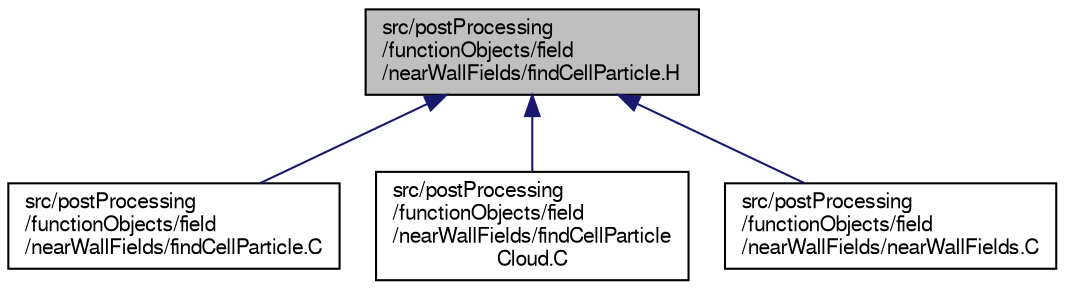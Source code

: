 digraph "src/postProcessing/functionObjects/field/nearWallFields/findCellParticle.H"
{
  bgcolor="transparent";
  edge [fontname="FreeSans",fontsize="10",labelfontname="FreeSans",labelfontsize="10"];
  node [fontname="FreeSans",fontsize="10",shape=record];
  Node295 [label="src/postProcessing\l/functionObjects/field\l/nearWallFields/findCellParticle.H",height=0.2,width=0.4,color="black", fillcolor="grey75", style="filled", fontcolor="black"];
  Node295 -> Node296 [dir="back",color="midnightblue",fontsize="10",style="solid",fontname="FreeSans"];
  Node296 [label="src/postProcessing\l/functionObjects/field\l/nearWallFields/findCellParticle.C",height=0.2,width=0.4,color="black",URL="$a13343.html"];
  Node295 -> Node297 [dir="back",color="midnightblue",fontsize="10",style="solid",fontname="FreeSans"];
  Node297 [label="src/postProcessing\l/functionObjects/field\l/nearWallFields/findCellParticle\lCloud.C",height=0.2,width=0.4,color="black",URL="$a13349.html"];
  Node295 -> Node298 [dir="back",color="midnightblue",fontsize="10",style="solid",fontname="FreeSans"];
  Node298 [label="src/postProcessing\l/functionObjects/field\l/nearWallFields/nearWallFields.C",height=0.2,width=0.4,color="black",URL="$a13355.html"];
}
